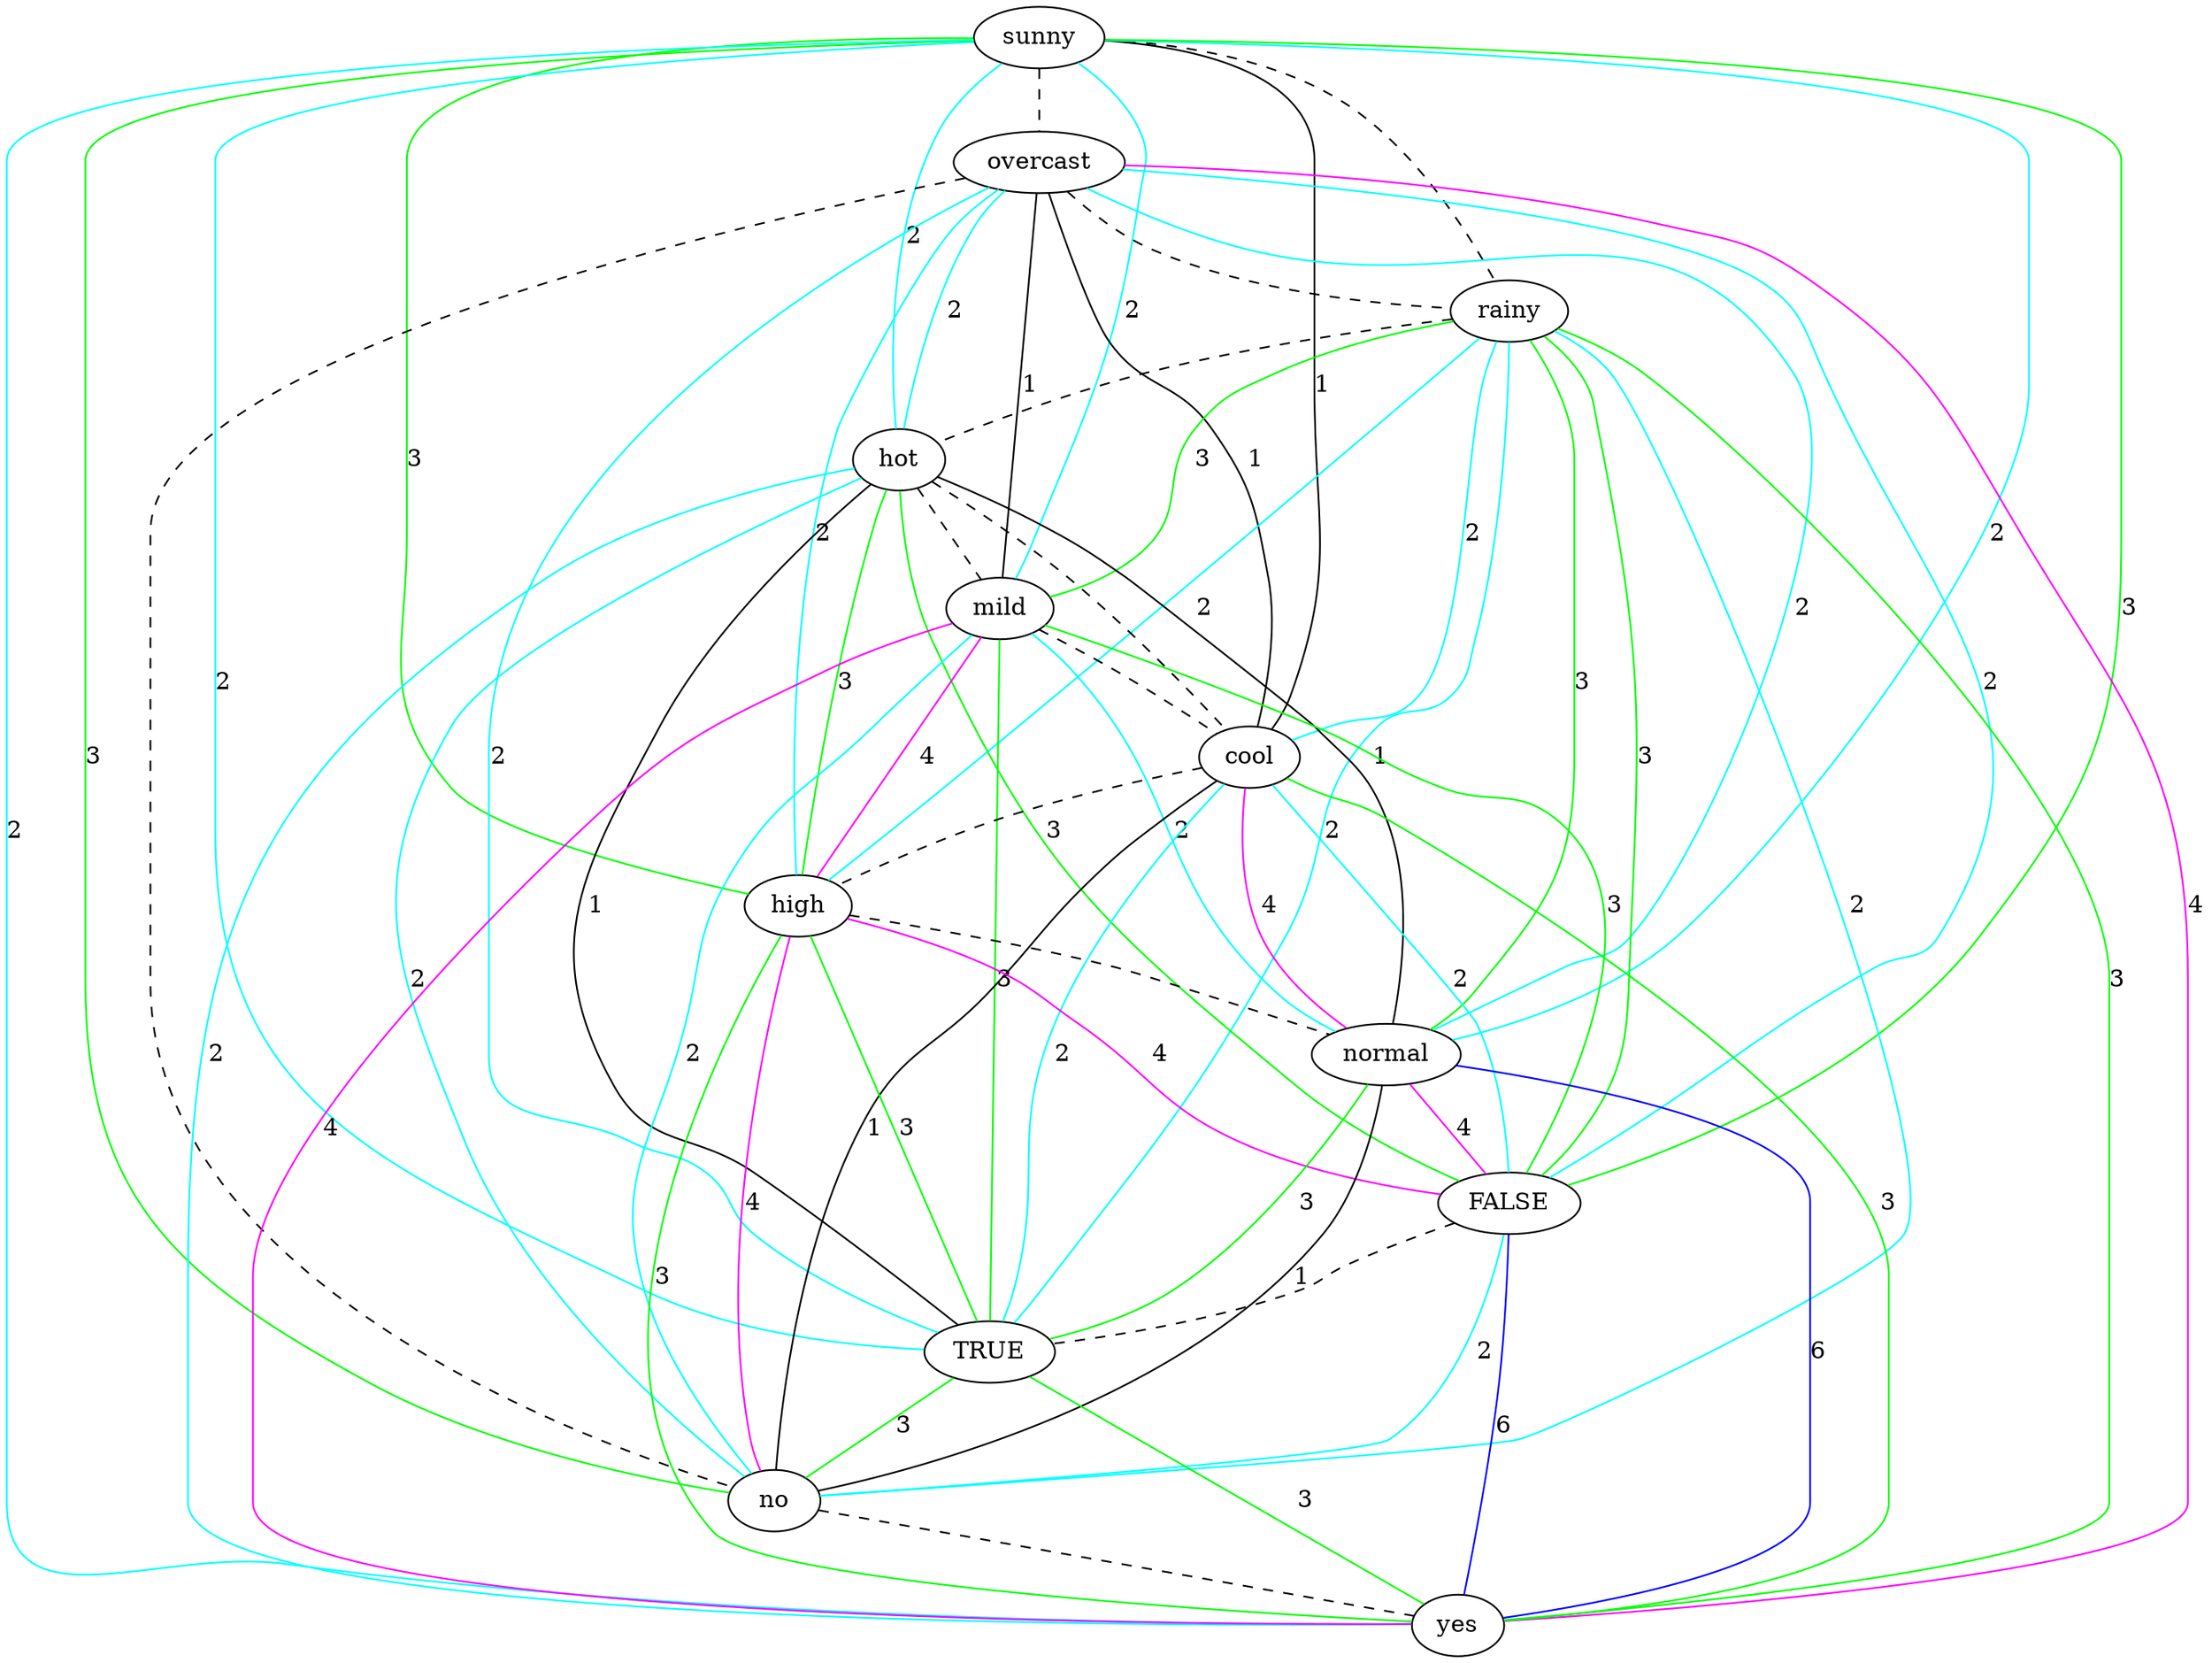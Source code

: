 strict graph "" {
sunny;
overcast;
rainy;
hot;
mild;
cool;
high;
normal;
FALSE;
TRUE;
no;
yes;
sunny -- overcast  [color=black, style=dashed];
sunny -- rainy  [color=black, style=dashed];
sunny -- hot  [color=cyan, label=2, style=solid];
sunny -- mild  [color=cyan, label=2, style=solid];
sunny -- cool  [color=black, label=1, style=solid];
sunny -- high  [color=green, label=3, style=solid];
sunny -- normal  [color=cyan, label=2, style=solid];
sunny -- FALSE  [color=green, label=3, style=solid];
sunny -- TRUE  [color=cyan, label=2, style=solid];
sunny -- no  [color=green, label=3, style=solid];
sunny -- yes  [color=cyan, label=2, style=solid];
overcast -- rainy  [color=black, style=dashed];
overcast -- hot  [color=cyan, label=2, style=solid];
overcast -- mild  [color=black, label=1, style=solid];
overcast -- cool  [color=black, label=1, style=solid];
overcast -- high  [color=cyan, label=2, style=solid];
overcast -- normal  [color=cyan, label=2, style=solid];
overcast -- FALSE  [color=cyan, label=2, style=solid];
overcast -- TRUE  [color=cyan, label=2, style=solid];
overcast -- no  [color=black, style=dashed];
overcast -- yes  [color=magenta, label=4, style=solid];
rainy -- hot  [color=black, style=dashed];
rainy -- mild  [color=green, label=3, style=solid];
rainy -- cool  [color=cyan, label=2, style=solid];
rainy -- high  [color=cyan, label=2, style=solid];
rainy -- normal  [color=green, label=3, style=solid];
rainy -- FALSE  [color=green, label=3, style=solid];
rainy -- TRUE  [color=cyan, label=2, style=solid];
rainy -- no  [color=cyan, label=2, style=solid];
rainy -- yes  [color=green, label=3, style=solid];
hot -- mild  [color=black, style=dashed];
hot -- cool  [color=black, style=dashed];
hot -- high  [color=green, label=3, style=solid];
hot -- normal  [color=black, label=1, style=solid];
hot -- FALSE  [color=green, label=3, style=solid];
hot -- TRUE  [color=black, label=1, style=solid];
hot -- no  [color=cyan, label=2, style=solid];
hot -- yes  [color=cyan, label=2, style=solid];
mild -- cool  [color=black, style=dashed];
mild -- high  [color=magenta, label=4, style=solid];
mild -- normal  [color=cyan, label=2, style=solid];
mild -- FALSE  [color=green, label=3, style=solid];
mild -- TRUE  [color=green, label=3, style=solid];
mild -- no  [color=cyan, label=2, style=solid];
mild -- yes  [color=magenta, label=4, style=solid];
cool -- high  [color=black, style=dashed];
cool -- normal  [color=magenta, label=4, style=solid];
cool -- FALSE  [color=cyan, label=2, style=solid];
cool -- TRUE  [color=cyan, label=2, style=solid];
cool -- no  [color=black, label=1, style=solid];
cool -- yes  [color=green, label=3, style=solid];
high -- normal  [color=black, style=dashed];
high -- FALSE  [color=magenta, label=4, style=solid];
high -- TRUE  [color=green, label=3, style=solid];
high -- no  [color=magenta, label=4, style=solid];
high -- yes  [color=green, label=3, style=solid];
normal -- FALSE  [color=magenta, label=4, style=solid];
normal -- TRUE  [color=green, label=3, style=solid];
normal -- no  [color=black, label=1, style=solid];
normal -- yes  [color=blue, label=6, style=solid];
FALSE -- TRUE  [color=black, style=dashed];
FALSE -- no  [color=cyan, label=2, style=solid];
FALSE -- yes  [color=blue, label=6, style=solid];
TRUE -- no  [color=green, label=3, style=solid];
TRUE -- yes  [color=green, label=3, style=solid];
no -- yes  [color=black, style=dashed];
}
